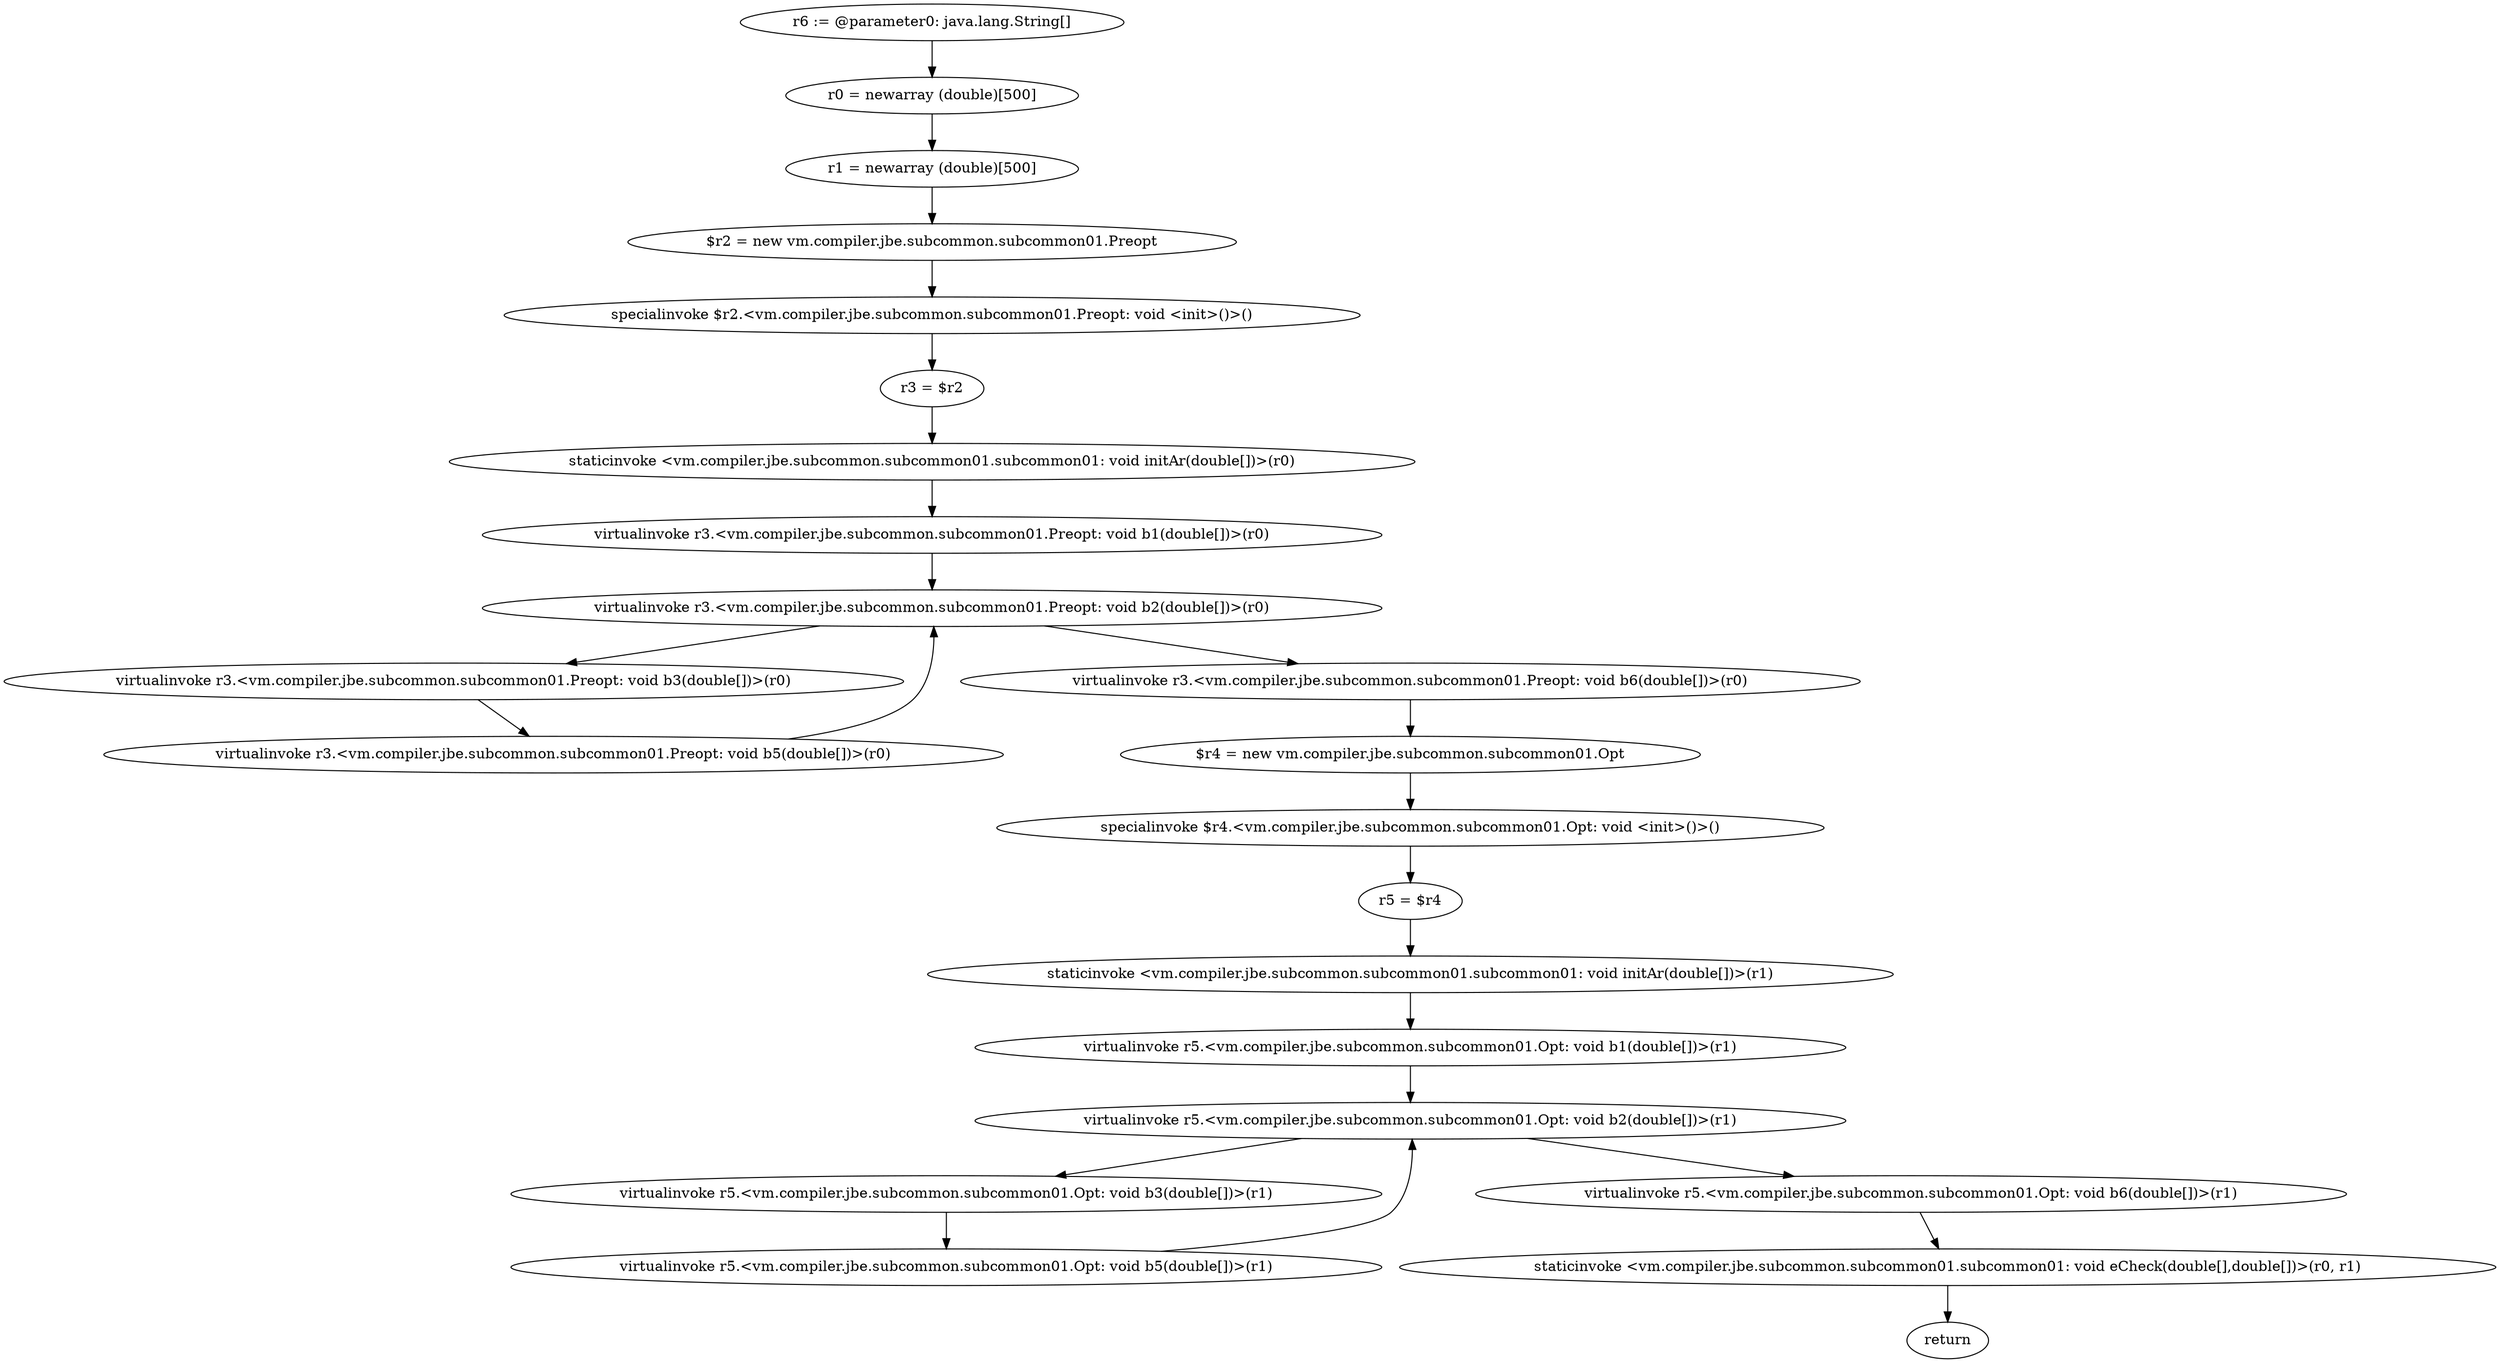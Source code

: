 digraph "unitGraph" {
    "r6 := @parameter0: java.lang.String[]"
    "r0 = newarray (double)[500]"
    "r1 = newarray (double)[500]"
    "$r2 = new vm.compiler.jbe.subcommon.subcommon01.Preopt"
    "specialinvoke $r2.<vm.compiler.jbe.subcommon.subcommon01.Preopt: void <init>()>()"
    "r3 = $r2"
    "staticinvoke <vm.compiler.jbe.subcommon.subcommon01.subcommon01: void initAr(double[])>(r0)"
    "virtualinvoke r3.<vm.compiler.jbe.subcommon.subcommon01.Preopt: void b1(double[])>(r0)"
    "virtualinvoke r3.<vm.compiler.jbe.subcommon.subcommon01.Preopt: void b2(double[])>(r0)"
    "virtualinvoke r3.<vm.compiler.jbe.subcommon.subcommon01.Preopt: void b3(double[])>(r0)"
    "virtualinvoke r3.<vm.compiler.jbe.subcommon.subcommon01.Preopt: void b5(double[])>(r0)"
    "virtualinvoke r3.<vm.compiler.jbe.subcommon.subcommon01.Preopt: void b6(double[])>(r0)"
    "$r4 = new vm.compiler.jbe.subcommon.subcommon01.Opt"
    "specialinvoke $r4.<vm.compiler.jbe.subcommon.subcommon01.Opt: void <init>()>()"
    "r5 = $r4"
    "staticinvoke <vm.compiler.jbe.subcommon.subcommon01.subcommon01: void initAr(double[])>(r1)"
    "virtualinvoke r5.<vm.compiler.jbe.subcommon.subcommon01.Opt: void b1(double[])>(r1)"
    "virtualinvoke r5.<vm.compiler.jbe.subcommon.subcommon01.Opt: void b2(double[])>(r1)"
    "virtualinvoke r5.<vm.compiler.jbe.subcommon.subcommon01.Opt: void b3(double[])>(r1)"
    "virtualinvoke r5.<vm.compiler.jbe.subcommon.subcommon01.Opt: void b5(double[])>(r1)"
    "virtualinvoke r5.<vm.compiler.jbe.subcommon.subcommon01.Opt: void b6(double[])>(r1)"
    "staticinvoke <vm.compiler.jbe.subcommon.subcommon01.subcommon01: void eCheck(double[],double[])>(r0, r1)"
    "return"
    "r6 := @parameter0: java.lang.String[]"->"r0 = newarray (double)[500]";
    "r0 = newarray (double)[500]"->"r1 = newarray (double)[500]";
    "r1 = newarray (double)[500]"->"$r2 = new vm.compiler.jbe.subcommon.subcommon01.Preopt";
    "$r2 = new vm.compiler.jbe.subcommon.subcommon01.Preopt"->"specialinvoke $r2.<vm.compiler.jbe.subcommon.subcommon01.Preopt: void <init>()>()";
    "specialinvoke $r2.<vm.compiler.jbe.subcommon.subcommon01.Preopt: void <init>()>()"->"r3 = $r2";
    "r3 = $r2"->"staticinvoke <vm.compiler.jbe.subcommon.subcommon01.subcommon01: void initAr(double[])>(r0)";
    "staticinvoke <vm.compiler.jbe.subcommon.subcommon01.subcommon01: void initAr(double[])>(r0)"->"virtualinvoke r3.<vm.compiler.jbe.subcommon.subcommon01.Preopt: void b1(double[])>(r0)";
    "virtualinvoke r3.<vm.compiler.jbe.subcommon.subcommon01.Preopt: void b1(double[])>(r0)"->"virtualinvoke r3.<vm.compiler.jbe.subcommon.subcommon01.Preopt: void b2(double[])>(r0)";
    "virtualinvoke r3.<vm.compiler.jbe.subcommon.subcommon01.Preopt: void b2(double[])>(r0)"->"virtualinvoke r3.<vm.compiler.jbe.subcommon.subcommon01.Preopt: void b3(double[])>(r0)";
    "virtualinvoke r3.<vm.compiler.jbe.subcommon.subcommon01.Preopt: void b3(double[])>(r0)"->"virtualinvoke r3.<vm.compiler.jbe.subcommon.subcommon01.Preopt: void b5(double[])>(r0)";
    "virtualinvoke r3.<vm.compiler.jbe.subcommon.subcommon01.Preopt: void b5(double[])>(r0)"->"virtualinvoke r3.<vm.compiler.jbe.subcommon.subcommon01.Preopt: void b2(double[])>(r0)";
    "virtualinvoke r3.<vm.compiler.jbe.subcommon.subcommon01.Preopt: void b2(double[])>(r0)"->"virtualinvoke r3.<vm.compiler.jbe.subcommon.subcommon01.Preopt: void b6(double[])>(r0)";
    "virtualinvoke r3.<vm.compiler.jbe.subcommon.subcommon01.Preopt: void b6(double[])>(r0)"->"$r4 = new vm.compiler.jbe.subcommon.subcommon01.Opt";
    "$r4 = new vm.compiler.jbe.subcommon.subcommon01.Opt"->"specialinvoke $r4.<vm.compiler.jbe.subcommon.subcommon01.Opt: void <init>()>()";
    "specialinvoke $r4.<vm.compiler.jbe.subcommon.subcommon01.Opt: void <init>()>()"->"r5 = $r4";
    "r5 = $r4"->"staticinvoke <vm.compiler.jbe.subcommon.subcommon01.subcommon01: void initAr(double[])>(r1)";
    "staticinvoke <vm.compiler.jbe.subcommon.subcommon01.subcommon01: void initAr(double[])>(r1)"->"virtualinvoke r5.<vm.compiler.jbe.subcommon.subcommon01.Opt: void b1(double[])>(r1)";
    "virtualinvoke r5.<vm.compiler.jbe.subcommon.subcommon01.Opt: void b1(double[])>(r1)"->"virtualinvoke r5.<vm.compiler.jbe.subcommon.subcommon01.Opt: void b2(double[])>(r1)";
    "virtualinvoke r5.<vm.compiler.jbe.subcommon.subcommon01.Opt: void b2(double[])>(r1)"->"virtualinvoke r5.<vm.compiler.jbe.subcommon.subcommon01.Opt: void b3(double[])>(r1)";
    "virtualinvoke r5.<vm.compiler.jbe.subcommon.subcommon01.Opt: void b3(double[])>(r1)"->"virtualinvoke r5.<vm.compiler.jbe.subcommon.subcommon01.Opt: void b5(double[])>(r1)";
    "virtualinvoke r5.<vm.compiler.jbe.subcommon.subcommon01.Opt: void b5(double[])>(r1)"->"virtualinvoke r5.<vm.compiler.jbe.subcommon.subcommon01.Opt: void b2(double[])>(r1)";
    "virtualinvoke r5.<vm.compiler.jbe.subcommon.subcommon01.Opt: void b2(double[])>(r1)"->"virtualinvoke r5.<vm.compiler.jbe.subcommon.subcommon01.Opt: void b6(double[])>(r1)";
    "virtualinvoke r5.<vm.compiler.jbe.subcommon.subcommon01.Opt: void b6(double[])>(r1)"->"staticinvoke <vm.compiler.jbe.subcommon.subcommon01.subcommon01: void eCheck(double[],double[])>(r0, r1)";
    "staticinvoke <vm.compiler.jbe.subcommon.subcommon01.subcommon01: void eCheck(double[],double[])>(r0, r1)"->"return";
}

